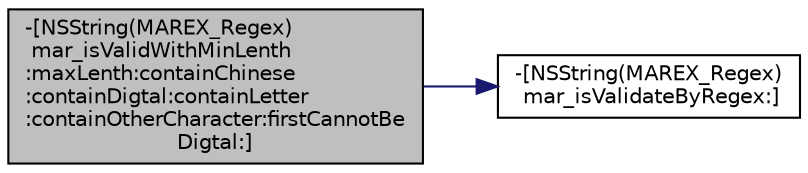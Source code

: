 digraph "-[NSString(MAREX_Regex) mar_isValidWithMinLenth:maxLenth:containChinese:containDigtal:containLetter:containOtherCharacter:firstCannotBeDigtal:]"
{
  edge [fontname="Helvetica",fontsize="10",labelfontname="Helvetica",labelfontsize="10"];
  node [fontname="Helvetica",fontsize="10",shape=record];
  rankdir="LR";
  Node45 [label="-[NSString(MAREX_Regex)\l mar_isValidWithMinLenth\l:maxLenth:containChinese\l:containDigtal:containLetter\l:containOtherCharacter:firstCannotBe\lDigtal:]",height=0.2,width=0.4,color="black", fillcolor="grey75", style="filled", fontcolor="black"];
  Node45 -> Node46 [color="midnightblue",fontsize="10",style="solid",fontname="Helvetica"];
  Node46 [label="-[NSString(MAREX_Regex)\l mar_isValidateByRegex:]",height=0.2,width=0.4,color="black", fillcolor="white", style="filled",URL="$category_n_s_string_07_m_a_r_e_x___regex_08.html#ab0be1de32ee3675c594bd556451a6a61"];
}
